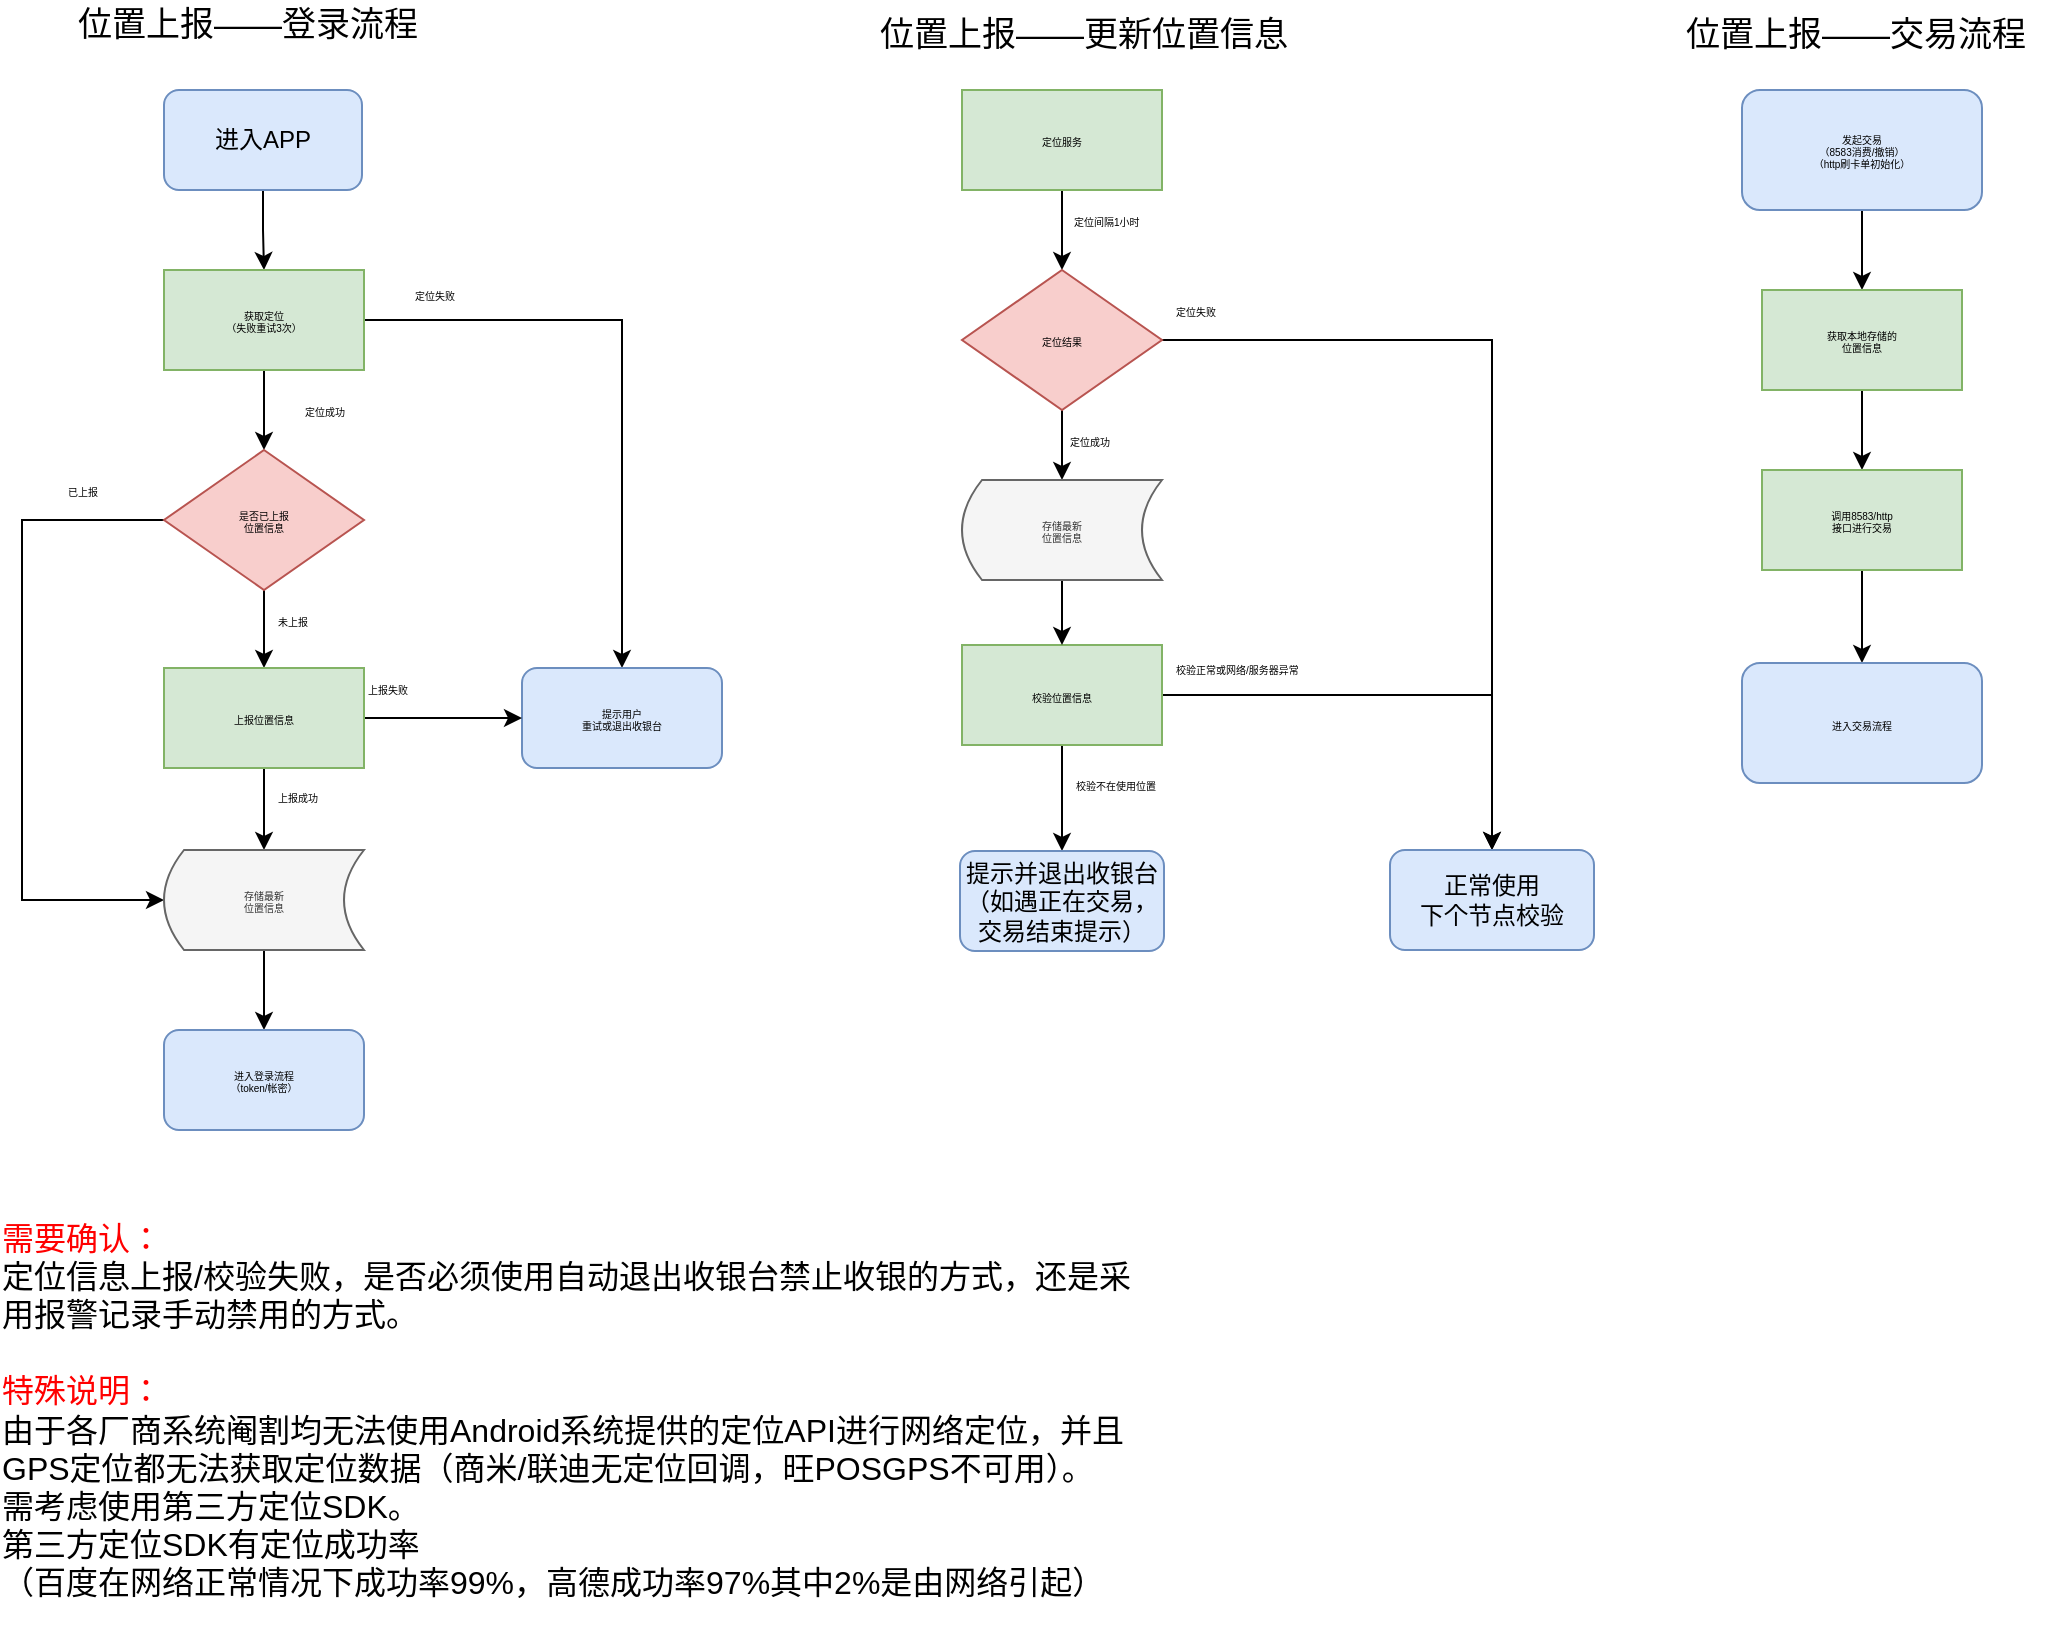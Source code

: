<mxfile version="10.7.6" type="github"><diagram id="I9HxTbKh7m_7LbrUFmgd" name="第 1 页"><mxGraphModel dx="918" dy="616" grid="1" gridSize="10" guides="1" tooltips="1" connect="1" arrows="1" fold="1" page="1" pageScale="1" pageWidth="2000" pageHeight="2000" math="0" shadow="0"><root><mxCell id="0"/><mxCell id="1" parent="0"/><mxCell id="UO4vYq2aGn-ohKAnp14B-22" value="" style="edgeStyle=orthogonalEdgeStyle;rounded=0;orthogonalLoop=1;jettySize=auto;html=1;fontSize=5;" parent="1" source="UO4vYq2aGn-ohKAnp14B-20" target="UO4vYq2aGn-ohKAnp14B-21" edge="1"><mxGeometry relative="1" as="geometry"/></mxCell><mxCell id="UO4vYq2aGn-ohKAnp14B-20" value="进入APP" style="rounded=1;whiteSpace=wrap;html=1;fillColor=#dae8fc;strokeColor=#6c8ebf;" parent="1" vertex="1"><mxGeometry x="241" y="60" width="99" height="50" as="geometry"/></mxCell><mxCell id="UO4vYq2aGn-ohKAnp14B-40" value="" style="edgeStyle=orthogonalEdgeStyle;rounded=0;orthogonalLoop=1;jettySize=auto;html=1;fontSize=5;" parent="1" source="UO4vYq2aGn-ohKAnp14B-21" target="UO4vYq2aGn-ohKAnp14B-39" edge="1"><mxGeometry relative="1" as="geometry"/></mxCell><mxCell id="UO4vYq2aGn-ohKAnp14B-41" value="定位成功" style="text;html=1;resizable=0;points=[];align=center;verticalAlign=middle;labelBackgroundColor=#ffffff;fontSize=5;" parent="UO4vYq2aGn-ohKAnp14B-40" vertex="1" connectable="0"><mxGeometry x="-0.1" y="5" relative="1" as="geometry"><mxPoint x="25" y="2" as="offset"/></mxGeometry></mxCell><mxCell id="UO4vYq2aGn-ohKAnp14B-63" style="edgeStyle=orthogonalEdgeStyle;rounded=0;orthogonalLoop=1;jettySize=auto;html=1;entryX=0.5;entryY=0;entryDx=0;entryDy=0;fontSize=5;" parent="1" source="UO4vYq2aGn-ohKAnp14B-21" target="UO4vYq2aGn-ohKAnp14B-45" edge="1"><mxGeometry relative="1" as="geometry"/></mxCell><mxCell id="UO4vYq2aGn-ohKAnp14B-21" value="获取定位&lt;br&gt;（失败重试3次）&lt;br&gt;" style="rounded=0;whiteSpace=wrap;html=1;fontSize=5;fillColor=#d5e8d4;strokeColor=#82b366;" parent="1" vertex="1"><mxGeometry x="241" y="150" width="100" height="50" as="geometry"/></mxCell><mxCell id="UO4vYq2aGn-ohKAnp14B-49" value="" style="edgeStyle=orthogonalEdgeStyle;rounded=0;orthogonalLoop=1;jettySize=auto;html=1;fontSize=5;" parent="1" source="UO4vYq2aGn-ohKAnp14B-39" target="UO4vYq2aGn-ohKAnp14B-48" edge="1"><mxGeometry relative="1" as="geometry"/></mxCell><mxCell id="UO4vYq2aGn-ohKAnp14B-66" style="edgeStyle=orthogonalEdgeStyle;rounded=0;orthogonalLoop=1;jettySize=auto;html=1;entryX=0;entryY=0.5;entryDx=0;entryDy=0;fontSize=5;" parent="1" source="UO4vYq2aGn-ohKAnp14B-39" target="UO4vYq2aGn-ohKAnp14B-53" edge="1"><mxGeometry relative="1" as="geometry"><Array as="points"><mxPoint x="170" y="275"/><mxPoint x="170" y="465"/></Array></mxGeometry></mxCell><mxCell id="UO4vYq2aGn-ohKAnp14B-39" value="&lt;span&gt;是否已&lt;/span&gt;&lt;span&gt;上报&lt;br&gt;位置信息&lt;/span&gt;" style="rhombus;whiteSpace=wrap;html=1;fontSize=5;fillColor=#f8cecc;strokeColor=#b85450;" parent="1" vertex="1"><mxGeometry x="241" y="240" width="100" height="70" as="geometry"/></mxCell><mxCell id="UO4vYq2aGn-ohKAnp14B-44" value="定位失败" style="text;html=1;resizable=0;points=[];align=center;verticalAlign=middle;labelBackgroundColor=#ffffff;fontSize=5;" parent="1" vertex="1" connectable="0"><mxGeometry x="351" y="160" as="geometry"><mxPoint x="25" y="2" as="offset"/></mxGeometry></mxCell><mxCell id="UO4vYq2aGn-ohKAnp14B-45" value="提示用户&lt;br&gt;重试或退出收银台&lt;br&gt;" style="rounded=1;whiteSpace=wrap;html=1;fontSize=5;fillColor=#dae8fc;strokeColor=#6c8ebf;" parent="1" vertex="1"><mxGeometry x="420" y="349" width="100" height="50" as="geometry"/></mxCell><mxCell id="UO4vYq2aGn-ohKAnp14B-52" value="" style="edgeStyle=orthogonalEdgeStyle;rounded=0;orthogonalLoop=1;jettySize=auto;html=1;fontSize=5;entryX=0.5;entryY=0;entryDx=0;entryDy=0;" parent="1" source="UO4vYq2aGn-ohKAnp14B-48" target="UO4vYq2aGn-ohKAnp14B-53" edge="1"><mxGeometry relative="1" as="geometry"><mxPoint x="291" y="440" as="targetPoint"/></mxGeometry></mxCell><mxCell id="UO4vYq2aGn-ohKAnp14B-65" value="" style="edgeStyle=orthogonalEdgeStyle;rounded=0;orthogonalLoop=1;jettySize=auto;html=1;fontSize=5;entryX=0;entryY=0.5;entryDx=0;entryDy=0;" parent="1" source="UO4vYq2aGn-ohKAnp14B-48" target="UO4vYq2aGn-ohKAnp14B-45" edge="1"><mxGeometry relative="1" as="geometry"><mxPoint x="421" y="374" as="targetPoint"/></mxGeometry></mxCell><mxCell id="UO4vYq2aGn-ohKAnp14B-48" value="上报位置信息" style="rounded=0;whiteSpace=wrap;html=1;fontSize=5;fillColor=#d5e8d4;strokeColor=#82b366;" parent="1" vertex="1"><mxGeometry x="241" y="349" width="100" height="50" as="geometry"/></mxCell><mxCell id="UO4vYq2aGn-ohKAnp14B-50" value="未上报" style="text;html=1;resizable=0;points=[];autosize=1;align=left;verticalAlign=top;spacingTop=-4;fontSize=5;" parent="1" vertex="1"><mxGeometry x="296" y="320" width="50" height="10" as="geometry"/></mxCell><mxCell id="UO4vYq2aGn-ohKAnp14B-61" value="" style="edgeStyle=orthogonalEdgeStyle;rounded=0;orthogonalLoop=1;jettySize=auto;html=1;fontSize=5;" parent="1" source="UO4vYq2aGn-ohKAnp14B-53" target="UO4vYq2aGn-ohKAnp14B-60" edge="1"><mxGeometry relative="1" as="geometry"/></mxCell><mxCell id="UO4vYq2aGn-ohKAnp14B-53" value="存储最新&lt;br&gt;位置信息&lt;br&gt;" style="shape=dataStorage;whiteSpace=wrap;html=1;fontSize=5;fillColor=#f5f5f5;strokeColor=#666666;fontColor=#333333;" parent="1" vertex="1"><mxGeometry x="241" y="440" width="100" height="50" as="geometry"/></mxCell><mxCell id="UO4vYq2aGn-ohKAnp14B-54" value="上报成功" style="text;html=1;resizable=0;points=[];autosize=1;align=left;verticalAlign=top;spacingTop=-4;fontSize=5;" parent="1" vertex="1"><mxGeometry x="296" y="408" width="60" height="10" as="geometry"/></mxCell><mxCell id="UO4vYq2aGn-ohKAnp14B-57" value="上报失败" style="text;html=1;resizable=0;points=[];autosize=1;align=left;verticalAlign=top;spacingTop=-4;fontSize=5;" parent="1" vertex="1"><mxGeometry x="341" y="354" width="60" height="10" as="geometry"/></mxCell><mxCell id="UO4vYq2aGn-ohKAnp14B-60" value="进入登录流程&lt;br&gt;（token/帐密）&lt;br&gt;" style="rounded=1;whiteSpace=wrap;html=1;fontSize=5;fillColor=#dae8fc;strokeColor=#6c8ebf;" parent="1" vertex="1"><mxGeometry x="241" y="530" width="100" height="50" as="geometry"/></mxCell><mxCell id="UO4vYq2aGn-ohKAnp14B-67" value="已上报" style="text;html=1;resizable=0;points=[];autosize=1;align=left;verticalAlign=top;spacingTop=-4;fontSize=5;" parent="1" vertex="1"><mxGeometry x="191" y="255" width="50" height="10" as="geometry"/></mxCell><mxCell id="UO4vYq2aGn-ohKAnp14B-70" value="" style="edgeStyle=orthogonalEdgeStyle;rounded=0;orthogonalLoop=1;jettySize=auto;html=1;fontSize=5;" parent="1" source="UO4vYq2aGn-ohKAnp14B-68" target="UO4vYq2aGn-ohKAnp14B-69" edge="1"><mxGeometry relative="1" as="geometry"/></mxCell><mxCell id="UO4vYq2aGn-ohKAnp14B-68" value="定位服务&lt;br&gt;" style="rounded=0;whiteSpace=wrap;html=1;fontSize=5;fillColor=#d5e8d4;strokeColor=#82b366;" parent="1" vertex="1"><mxGeometry x="640" y="60" width="100" height="50" as="geometry"/></mxCell><mxCell id="UO4vYq2aGn-ohKAnp14B-87" style="edgeStyle=orthogonalEdgeStyle;rounded=0;orthogonalLoop=1;jettySize=auto;html=1;entryX=0.5;entryY=0;entryDx=0;entryDy=0;fontSize=5;" parent="1" source="UO4vYq2aGn-ohKAnp14B-69" target="UO4vYq2aGn-ohKAnp14B-85" edge="1"><mxGeometry relative="1" as="geometry"/></mxCell><mxCell id="UO4vYq2aGn-ohKAnp14B-92" value="" style="edgeStyle=orthogonalEdgeStyle;rounded=0;orthogonalLoop=1;jettySize=auto;html=1;fontSize=5;" parent="1" source="UO4vYq2aGn-ohKAnp14B-69" target="UO4vYq2aGn-ohKAnp14B-91" edge="1"><mxGeometry relative="1" as="geometry"/></mxCell><mxCell id="UO4vYq2aGn-ohKAnp14B-69" value="定位结果" style="rhombus;whiteSpace=wrap;html=1;fontSize=5;fillColor=#f8cecc;strokeColor=#b85450;" parent="1" vertex="1"><mxGeometry x="640" y="150" width="100" height="70" as="geometry"/></mxCell><mxCell id="UO4vYq2aGn-ohKAnp14B-71" value="&lt;span&gt;定位间隔1小时&lt;/span&gt;" style="text;html=1;resizable=0;points=[];autosize=1;align=left;verticalAlign=top;spacingTop=-4;fontSize=5;" parent="1" vertex="1"><mxGeometry x="694" y="120" width="90" height="10" as="geometry"/></mxCell><mxCell id="UO4vYq2aGn-ohKAnp14B-77" value="" style="edgeStyle=orthogonalEdgeStyle;rounded=0;orthogonalLoop=1;jettySize=auto;html=1;fontSize=5;entryX=0.5;entryY=0;entryDx=0;entryDy=0;" parent="1" source="UO4vYq2aGn-ohKAnp14B-73" target="UO4vYq2aGn-ohKAnp14B-80" edge="1"><mxGeometry relative="1" as="geometry"><mxPoint x="690" y="431.5" as="targetPoint"/></mxGeometry></mxCell><mxCell id="UO4vYq2aGn-ohKAnp14B-82" value="" style="edgeStyle=orthogonalEdgeStyle;rounded=0;orthogonalLoop=1;jettySize=auto;html=1;fontSize=5;entryX=0.5;entryY=0;entryDx=0;entryDy=0;" parent="1" source="UO4vYq2aGn-ohKAnp14B-73" target="UO4vYq2aGn-ohKAnp14B-85" edge="1"><mxGeometry relative="1" as="geometry"><mxPoint x="910" y="349" as="targetPoint"/></mxGeometry></mxCell><mxCell id="UO4vYq2aGn-ohKAnp14B-73" value="校验位置信息" style="rounded=0;whiteSpace=wrap;html=1;fontSize=5;fillColor=#d5e8d4;strokeColor=#82b366;" parent="1" vertex="1"><mxGeometry x="640" y="337.5" width="100" height="50" as="geometry"/></mxCell><mxCell id="UO4vYq2aGn-ohKAnp14B-75" value="定位成功" style="text;html=1;resizable=0;points=[];autosize=1;align=left;verticalAlign=top;spacingTop=-4;fontSize=5;" parent="1" vertex="1"><mxGeometry x="692" y="230" width="60" height="10" as="geometry"/></mxCell><mxCell id="UO4vYq2aGn-ohKAnp14B-78" value="校验不在使用位置" style="text;html=1;resizable=0;points=[];autosize=1;align=left;verticalAlign=top;spacingTop=-4;fontSize=5;" parent="1" vertex="1"><mxGeometry x="695" y="401.5" width="110" height="10" as="geometry"/></mxCell><mxCell id="UO4vYq2aGn-ohKAnp14B-80" value="&lt;span&gt;提示并退出收银台&lt;br&gt;（如遇正在交易，交易结束提示）&lt;br&gt;&lt;/span&gt;" style="rounded=1;whiteSpace=wrap;html=1;fillColor=#dae8fc;strokeColor=#6c8ebf;" parent="1" vertex="1"><mxGeometry x="639" y="440.5" width="102" height="50" as="geometry"/></mxCell><mxCell id="UO4vYq2aGn-ohKAnp14B-84" value="校验正常或网络/服务器异常" style="text;html=1;resizable=0;points=[];autosize=1;align=left;verticalAlign=top;spacingTop=-4;fontSize=5;" parent="1" vertex="1"><mxGeometry x="745" y="344" width="160" height="10" as="geometry"/></mxCell><mxCell id="UO4vYq2aGn-ohKAnp14B-85" value="&lt;span&gt;正常使用&lt;br&gt;下个节点校验&lt;br&gt;&lt;/span&gt;" style="rounded=1;whiteSpace=wrap;html=1;fillColor=#dae8fc;strokeColor=#6c8ebf;" parent="1" vertex="1"><mxGeometry x="854" y="440" width="102" height="50" as="geometry"/></mxCell><mxCell id="UO4vYq2aGn-ohKAnp14B-88" value="定位失败" style="text;html=1;resizable=0;points=[];autosize=1;align=left;verticalAlign=top;spacingTop=-4;fontSize=5;" parent="1" vertex="1"><mxGeometry x="745" y="165" width="60" height="10" as="geometry"/></mxCell><mxCell id="UO4vYq2aGn-ohKAnp14B-103" value="" style="edgeStyle=orthogonalEdgeStyle;rounded=0;orthogonalLoop=1;jettySize=auto;html=1;fontSize=5;" parent="1" source="UO4vYq2aGn-ohKAnp14B-89" target="UO4vYq2aGn-ohKAnp14B-102" edge="1"><mxGeometry relative="1" as="geometry"/></mxCell><mxCell id="UO4vYq2aGn-ohKAnp14B-89" value="发起交易&lt;br&gt;（8583消费/撤销）&lt;br&gt;（http刷卡单初始化）&lt;br&gt;" style="rounded=1;whiteSpace=wrap;html=1;fontSize=5;fillColor=#dae8fc;strokeColor=#6c8ebf;" parent="1" vertex="1"><mxGeometry x="1030" y="60" width="120" height="60" as="geometry"/></mxCell><mxCell id="UO4vYq2aGn-ohKAnp14B-97" style="edgeStyle=orthogonalEdgeStyle;rounded=0;orthogonalLoop=1;jettySize=auto;html=1;entryX=0.5;entryY=0;entryDx=0;entryDy=0;fontSize=5;" parent="1" source="UO4vYq2aGn-ohKAnp14B-91" target="UO4vYq2aGn-ohKAnp14B-73" edge="1"><mxGeometry relative="1" as="geometry"/></mxCell><mxCell id="UO4vYq2aGn-ohKAnp14B-91" value="存储最新&lt;br&gt;位置信息&lt;br&gt;" style="shape=dataStorage;whiteSpace=wrap;html=1;fontSize=5;fillColor=#f5f5f5;strokeColor=#666666;fontColor=#333333;" parent="1" vertex="1"><mxGeometry x="640" y="255" width="100" height="50" as="geometry"/></mxCell><mxCell id="UO4vYq2aGn-ohKAnp14B-105" value="" style="edgeStyle=orthogonalEdgeStyle;rounded=0;orthogonalLoop=1;jettySize=auto;html=1;fontSize=5;" parent="1" source="UO4vYq2aGn-ohKAnp14B-102" target="UO4vYq2aGn-ohKAnp14B-104" edge="1"><mxGeometry relative="1" as="geometry"/></mxCell><mxCell id="UO4vYq2aGn-ohKAnp14B-102" value="获取本地存储的&lt;br&gt;位置信息" style="rounded=0;whiteSpace=wrap;html=1;fontSize=5;fillColor=#d5e8d4;strokeColor=#82b366;" parent="1" vertex="1"><mxGeometry x="1040" y="160" width="100" height="50" as="geometry"/></mxCell><mxCell id="UO4vYq2aGn-ohKAnp14B-110" value="" style="edgeStyle=orthogonalEdgeStyle;rounded=0;orthogonalLoop=1;jettySize=auto;html=1;fontSize=5;" parent="1" source="UO4vYq2aGn-ohKAnp14B-104" target="UO4vYq2aGn-ohKAnp14B-109" edge="1"><mxGeometry relative="1" as="geometry"/></mxCell><mxCell id="UO4vYq2aGn-ohKAnp14B-104" value="调用8583/http&lt;br&gt;接口进行交易" style="rounded=0;whiteSpace=wrap;html=1;fontSize=5;fillColor=#d5e8d4;strokeColor=#82b366;" parent="1" vertex="1"><mxGeometry x="1040" y="250" width="100" height="50" as="geometry"/></mxCell><mxCell id="UO4vYq2aGn-ohKAnp14B-106" value="&lt;font style=&quot;font-size: 17px&quot;&gt;位置上报——登录流程&lt;/font&gt;" style="text;html=1;resizable=0;points=[];autosize=1;align=left;verticalAlign=top;spacingTop=-4;fontSize=5;" parent="1" vertex="1"><mxGeometry x="196" y="15" width="190" height="10" as="geometry"/></mxCell><mxCell id="UO4vYq2aGn-ohKAnp14B-107" value="&lt;font style=&quot;font-size: 17px&quot;&gt;位置上报——更新位置信息&lt;/font&gt;" style="text;html=1;resizable=0;points=[];autosize=1;align=left;verticalAlign=top;spacingTop=-4;fontSize=5;" parent="1" vertex="1"><mxGeometry x="597" y="20" width="220" height="10" as="geometry"/></mxCell><mxCell id="UO4vYq2aGn-ohKAnp14B-108" value="&lt;font style=&quot;font-size: 17px&quot;&gt;位置上报——交易流程&lt;/font&gt;" style="text;html=1;resizable=0;points=[];autosize=1;align=left;verticalAlign=top;spacingTop=-4;fontSize=5;" parent="1" vertex="1"><mxGeometry x="1000" y="20" width="190" height="10" as="geometry"/></mxCell><mxCell id="UO4vYq2aGn-ohKAnp14B-109" value="进入交易流程&lt;br&gt;" style="rounded=1;whiteSpace=wrap;html=1;fontSize=5;fillColor=#dae8fc;strokeColor=#6c8ebf;" parent="1" vertex="1"><mxGeometry x="1030" y="346.5" width="120" height="60" as="geometry"/></mxCell><mxCell id="UO4vYq2aGn-ohKAnp14B-113" value="&lt;div style=&quot;text-align: left ; font-size: 16px&quot;&gt;&lt;span style=&quot;font-size: 16px&quot;&gt;&lt;font color=&quot;#ff0000&quot;&gt;需要确认：&lt;/font&gt;&lt;/span&gt;&lt;/div&gt;&lt;div style=&quot;text-align: left ; font-size: 16px&quot;&gt;&lt;span style=&quot;font-size: 16px&quot;&gt;定位信息上报/校验失败，是否必须使用自动退出收银台禁止收银的方式，&lt;/span&gt;&lt;span&gt;还是采用报警记录手动禁用的方式。&lt;/span&gt;&lt;/div&gt;&lt;div style=&quot;text-align: left ; font-size: 16px&quot;&gt;&lt;span&gt;&lt;br&gt;&lt;/span&gt;&lt;/div&gt;&lt;div style=&quot;text-align: left ; font-size: 16px&quot;&gt;&lt;font color=&quot;#ff0000&quot;&gt;特殊说明：&lt;/font&gt;&lt;/div&gt;&lt;div style=&quot;text-align: left ; font-size: 16px&quot;&gt;由于各厂商系统阉割均无法使用Android系统提供的定位API进行网络定位，并且GPS定位都无法获取定位数据（商米/联迪无定位回调，旺POSGPS不可用）。&lt;/div&gt;&lt;div style=&quot;text-align: left ; font-size: 16px&quot;&gt;需考虑使用第三方定位SDK。&lt;/div&gt;&lt;div style=&quot;text-align: left ; font-size: 16px&quot;&gt;第三方定位SDK有定位成功率&lt;/div&gt;&lt;div style=&quot;text-align: left ; font-size: 16px&quot;&gt;（百度在网络正常情况下成功率99%，高德成功率97%其中2%是由网络引起）&lt;/div&gt;" style="text;html=1;strokeColor=none;fillColor=none;align=center;verticalAlign=middle;whiteSpace=wrap;rounded=0;fontSize=16;" parent="1" vertex="1"><mxGeometry x="159" y="600" width="580" height="240" as="geometry"/></mxCell></root></mxGraphModel></diagram></mxfile>